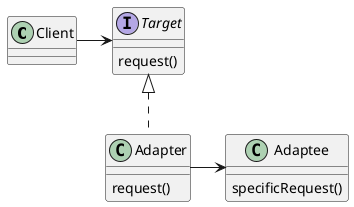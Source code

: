 @startuml
class Client {
}

interface Target {
request()
}
Client --right> Target

class Adapter {
request()
}
Adapter ..up|> Target

class Adaptee {
specificRequest()
}
Adapter --right> Adaptee
@enduml